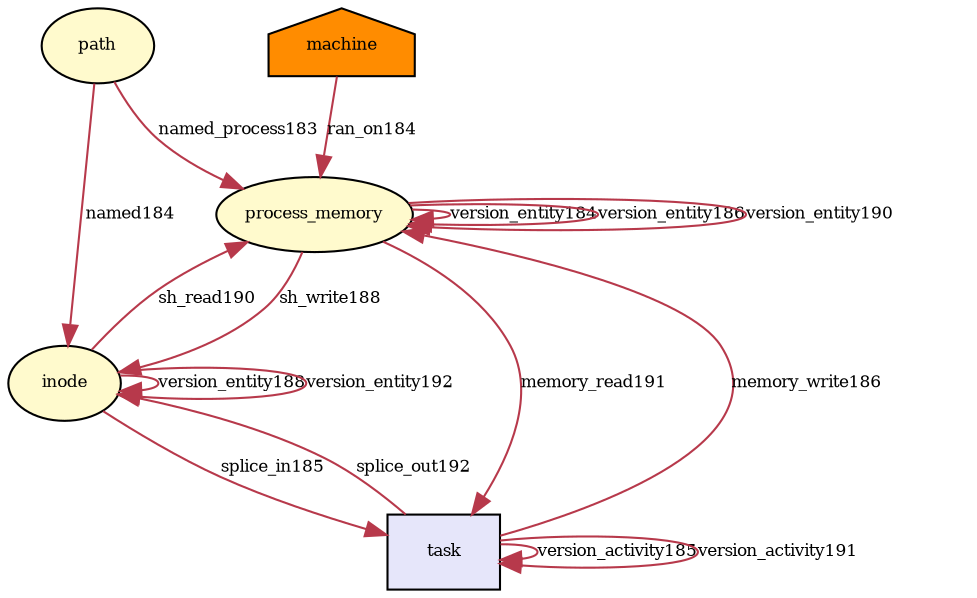 digraph RGL__DirectedAdjacencyGraph {path[fontsize = 8,label = "path",shape = ellipse, fillcolor="#fffacd", style = filled]

process_memory[fontsize = 8,label = "process_memory",shape = ellipse, fillcolor="#fffacd", style = filled]

path -> process_memory[fontsize = 8,label = "named_process183", color="#b7394b"]

process_memory -> process_memory[fontsize = 8,label = "version_entity184", color="#b7394b"]

machine[fontsize = 8,label = "machine",shape = house, fillcolor="#ff8c00", style = filled]

machine -> process_memory[fontsize = 8,label = "ran_on184", color="#b7394b"]

inode[fontsize = 8,label = "inode",shape = ellipse, fillcolor="#fffacd", style = filled]

path -> inode[fontsize = 8,label = "named184", color="#b7394b"]

task[fontsize = 8,label = "task",shape = rectangle, fillcolor="#e6e6fa", style = filled]

task -> task[fontsize = 8,label = "version_activity185", color="#b7394b"]

inode -> task[fontsize = 8,label = "splice_in185", color="#b7394b"]

process_memory -> process_memory[fontsize = 8,label = "version_entity186", color="#b7394b"]

task -> process_memory[fontsize = 8,label = "memory_write186", color="#b7394b"]

inode -> inode[fontsize = 8,label = "version_entity188", color="#b7394b"]

process_memory -> inode[fontsize = 8,label = "sh_write188", color="#b7394b"]

process_memory -> process_memory[fontsize = 8,label = "version_entity190", color="#b7394b"]

inode -> process_memory[fontsize = 8,label = "sh_read190", color="#b7394b"]

task -> task[fontsize = 8,label = "version_activity191", color="#b7394b"]

process_memory -> task[fontsize = 8,label = "memory_read191", color="#b7394b"]

inode -> inode[fontsize = 8,label = "version_entity192", color="#b7394b"]

task -> inode[fontsize = 8,label = "splice_out192", color="#b7394b"]

}